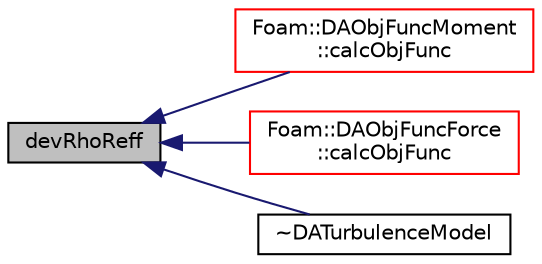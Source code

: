digraph "devRhoReff"
{
  bgcolor="transparent";
  edge [fontname="Helvetica",fontsize="10",labelfontname="Helvetica",labelfontsize="10"];
  node [fontname="Helvetica",fontsize="10",shape=record];
  rankdir="LR";
  Node125 [label="devRhoReff",height=0.2,width=0.4,color="black", fillcolor="grey75", style="filled", fontcolor="black"];
  Node125 -> Node126 [dir="back",color="midnightblue",fontsize="10",style="solid",fontname="Helvetica"];
  Node126 [label="Foam::DAObjFuncMoment\l::calcObjFunc",height=0.2,width=0.4,color="red",URL="$classFoam_1_1DAObjFuncMoment.html#aff7d67902025442333a1a88cce51695e",tooltip="calculate the value of objective function "];
  Node125 -> Node128 [dir="back",color="midnightblue",fontsize="10",style="solid",fontname="Helvetica"];
  Node128 [label="Foam::DAObjFuncForce\l::calcObjFunc",height=0.2,width=0.4,color="red",URL="$classFoam_1_1DAObjFuncForce.html#aff7d67902025442333a1a88cce51695e",tooltip="calculate the value of objective function "];
  Node125 -> Node130 [dir="back",color="midnightblue",fontsize="10",style="solid",fontname="Helvetica"];
  Node130 [label="~DATurbulenceModel",height=0.2,width=0.4,color="black",URL="$classFoam_1_1DATurbulenceModel.html#a4da443a900be70678681adc3cb584741"];
}
